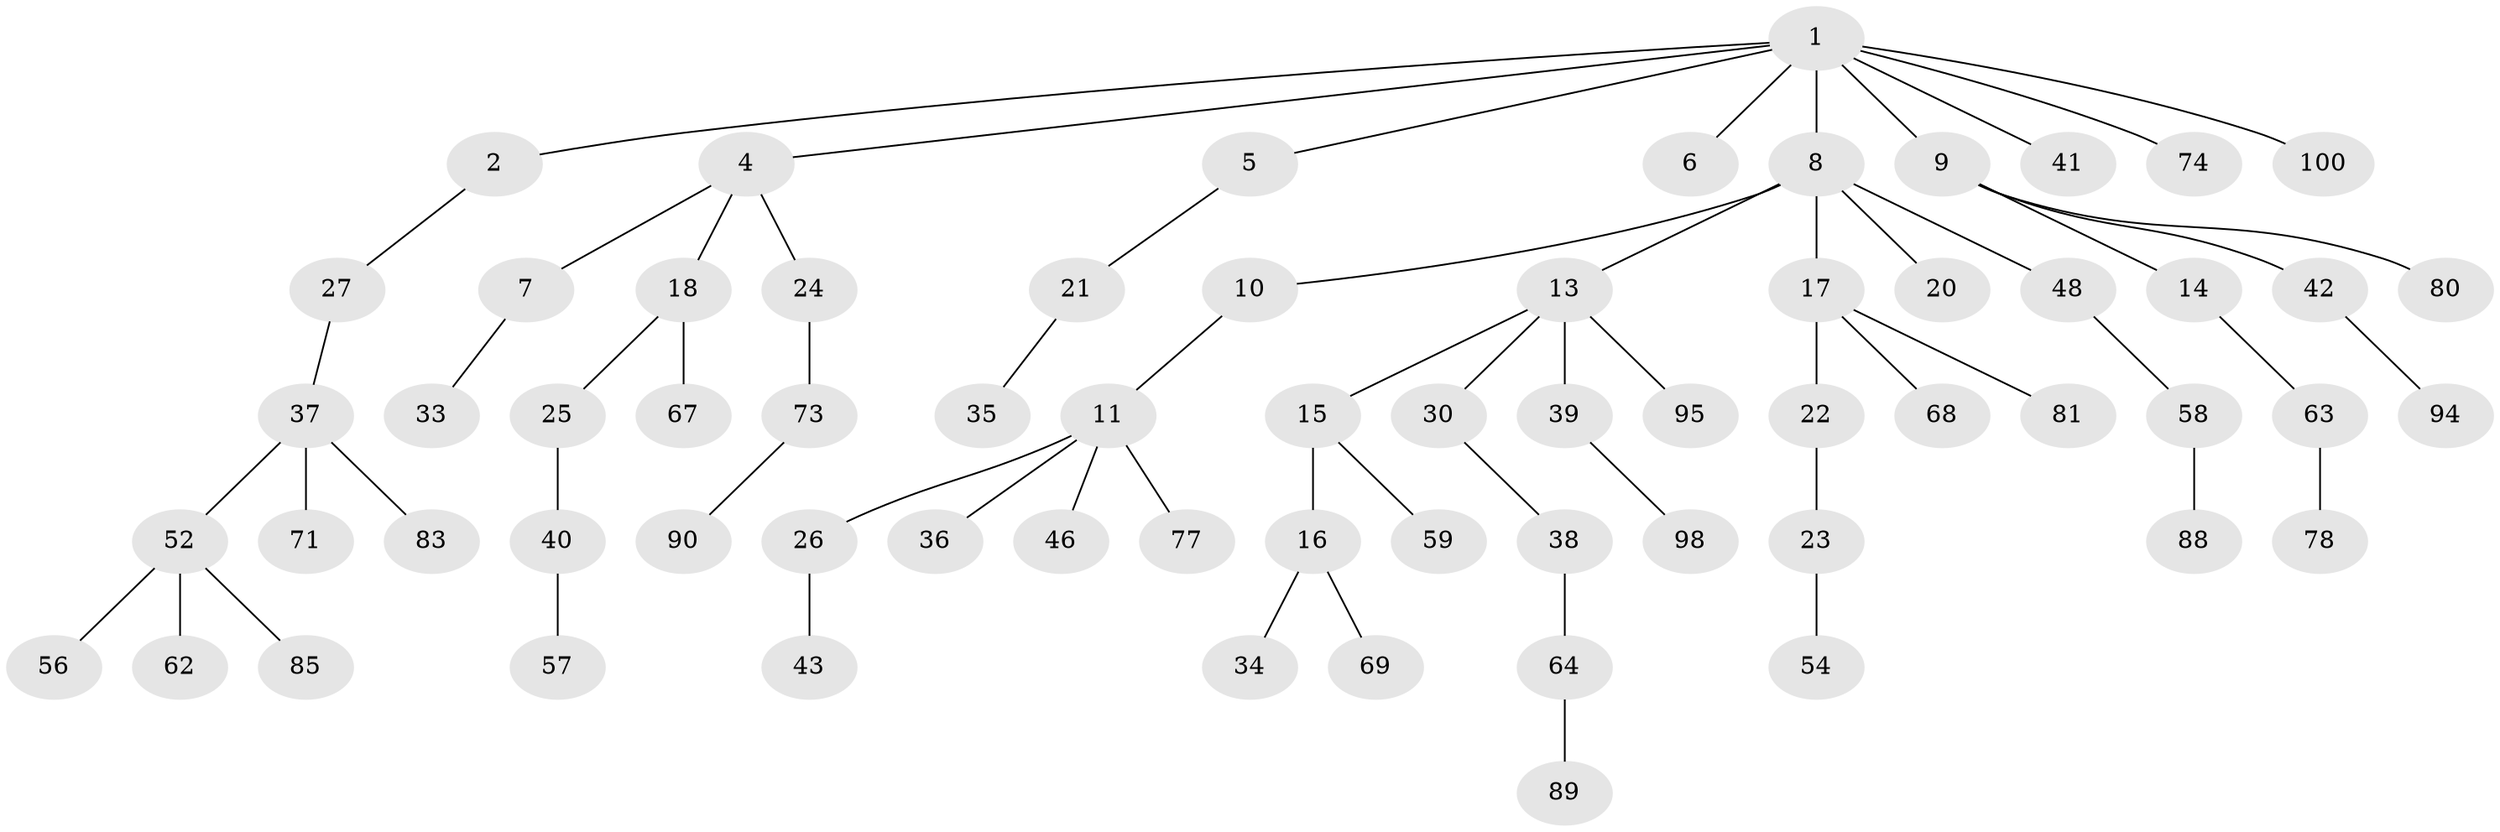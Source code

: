 // original degree distribution, {6: 0.03, 2: 0.29, 5: 0.05, 3: 0.11, 1: 0.48, 4: 0.04}
// Generated by graph-tools (version 1.1) at 2025/38/02/21/25 10:38:55]
// undirected, 66 vertices, 65 edges
graph export_dot {
graph [start="1"]
  node [color=gray90,style=filled];
  1 [super="+3"];
  2;
  4 [super="+91"];
  5 [super="+32"];
  6;
  7;
  8 [super="+19"];
  9 [super="+96"];
  10 [super="+29"];
  11 [super="+12"];
  13 [super="+79"];
  14 [super="+61"];
  15 [super="+28"];
  16 [super="+49"];
  17 [super="+55"];
  18 [super="+53"];
  20;
  21;
  22;
  23 [super="+45"];
  24 [super="+51"];
  25 [super="+31"];
  26 [super="+47"];
  27 [super="+75"];
  30;
  33 [super="+50"];
  34;
  35 [super="+87"];
  36;
  37 [super="+44"];
  38 [super="+93"];
  39 [super="+72"];
  40;
  41 [super="+66"];
  42 [super="+86"];
  43;
  46;
  48;
  52 [super="+82"];
  54;
  56;
  57 [super="+65"];
  58 [super="+60"];
  59 [super="+84"];
  62 [super="+70"];
  63 [super="+76"];
  64;
  67 [super="+97"];
  68 [super="+92"];
  69;
  71;
  73;
  74;
  77;
  78;
  80;
  81 [super="+99"];
  83;
  85;
  88;
  89;
  90;
  94;
  95;
  98;
  100;
  1 -- 2;
  1 -- 4;
  1 -- 6;
  1 -- 8;
  1 -- 9;
  1 -- 100;
  1 -- 5;
  1 -- 41;
  1 -- 74;
  2 -- 27;
  4 -- 7;
  4 -- 18;
  4 -- 24;
  5 -- 21;
  7 -- 33;
  8 -- 10;
  8 -- 13;
  8 -- 17;
  8 -- 20;
  8 -- 48;
  9 -- 14;
  9 -- 42;
  9 -- 80;
  10 -- 11;
  11 -- 36;
  11 -- 46;
  11 -- 26;
  11 -- 77;
  13 -- 15;
  13 -- 30;
  13 -- 39;
  13 -- 95;
  14 -- 63;
  15 -- 16;
  15 -- 59;
  16 -- 34;
  16 -- 69;
  17 -- 22;
  17 -- 68;
  17 -- 81;
  18 -- 25;
  18 -- 67;
  21 -- 35;
  22 -- 23;
  23 -- 54;
  24 -- 73;
  25 -- 40;
  26 -- 43;
  27 -- 37;
  30 -- 38;
  37 -- 71;
  37 -- 83;
  37 -- 52;
  38 -- 64;
  39 -- 98;
  40 -- 57;
  42 -- 94;
  48 -- 58;
  52 -- 56;
  52 -- 62;
  52 -- 85;
  58 -- 88;
  63 -- 78;
  64 -- 89;
  73 -- 90;
}
